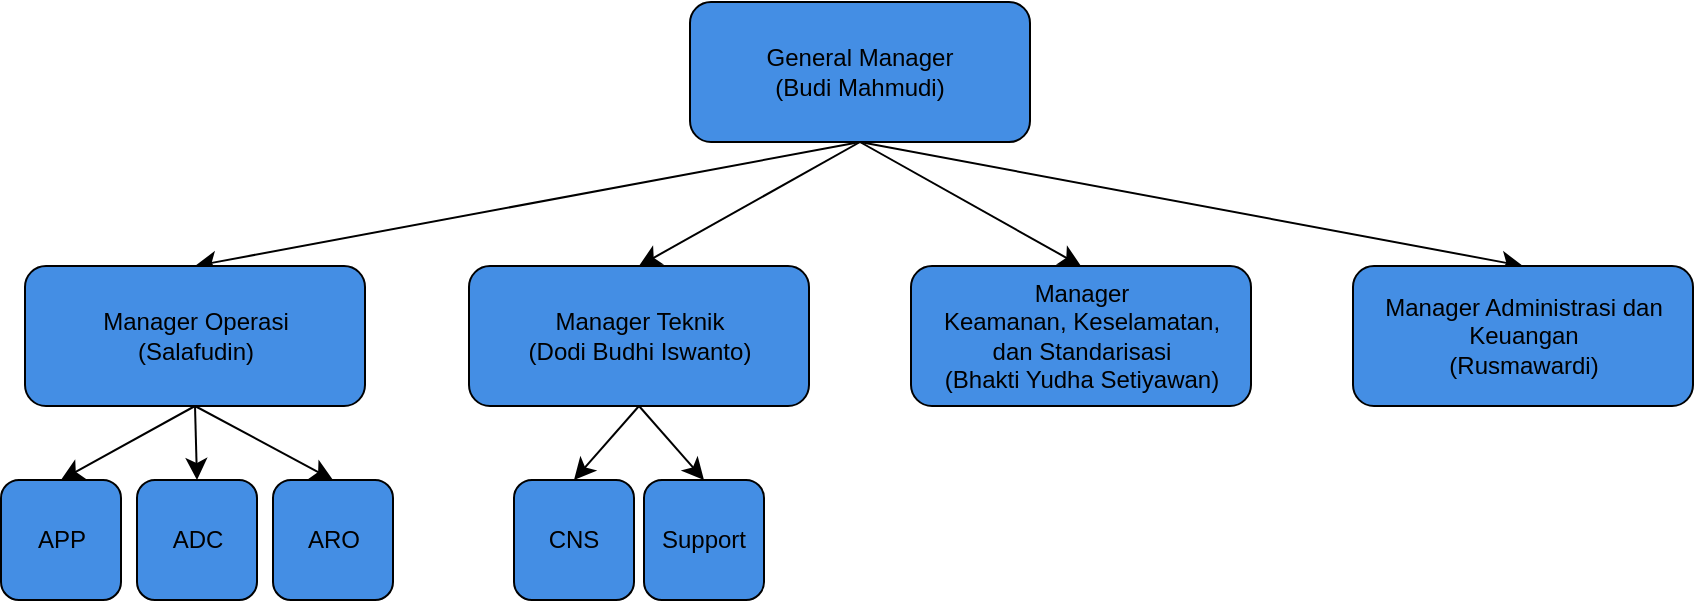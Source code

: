 <mxfile version="24.6.5" type="github">
  <diagram name="Page-1" id="rlFOnhGXenrXGNp9XBMo">
    <mxGraphModel dx="2013" dy="1053" grid="0" gridSize="10" guides="1" tooltips="1" connect="1" arrows="1" fold="1" page="0" pageScale="1" pageWidth="850" pageHeight="1100" math="0" shadow="0">
      <root>
        <mxCell id="0" />
        <mxCell id="1" parent="0" />
        <mxCell id="COhFu7XWD19Qu17OnjLu-21" style="edgeStyle=none;curved=1;rounded=0;orthogonalLoop=1;jettySize=auto;html=1;exitX=0.5;exitY=1;exitDx=0;exitDy=0;entryX=0.5;entryY=0;entryDx=0;entryDy=0;fontSize=12;startSize=8;endSize=8;movable=1;resizable=1;rotatable=1;deletable=1;editable=1;locked=0;connectable=1;fillColor=#448ee4;" edge="1" parent="1" source="COhFu7XWD19Qu17OnjLu-1" target="COhFu7XWD19Qu17OnjLu-3">
          <mxGeometry relative="1" as="geometry" />
        </mxCell>
        <mxCell id="COhFu7XWD19Qu17OnjLu-22" style="edgeStyle=none;curved=1;rounded=0;orthogonalLoop=1;jettySize=auto;html=1;exitX=0.5;exitY=1;exitDx=0;exitDy=0;entryX=0.5;entryY=0;entryDx=0;entryDy=0;fontSize=12;startSize=8;endSize=8;movable=1;resizable=1;rotatable=1;deletable=1;editable=1;locked=0;connectable=1;fillColor=#448ee4;" edge="1" parent="1" source="COhFu7XWD19Qu17OnjLu-1" target="COhFu7XWD19Qu17OnjLu-2">
          <mxGeometry relative="1" as="geometry" />
        </mxCell>
        <mxCell id="COhFu7XWD19Qu17OnjLu-23" style="edgeStyle=none;curved=1;rounded=0;orthogonalLoop=1;jettySize=auto;html=1;exitX=0.5;exitY=1;exitDx=0;exitDy=0;entryX=0.5;entryY=0;entryDx=0;entryDy=0;fontSize=12;startSize=8;endSize=8;movable=1;resizable=1;rotatable=1;deletable=1;editable=1;locked=0;connectable=1;fillColor=#448ee4;" edge="1" parent="1" source="COhFu7XWD19Qu17OnjLu-1" target="COhFu7XWD19Qu17OnjLu-4">
          <mxGeometry relative="1" as="geometry" />
        </mxCell>
        <mxCell id="COhFu7XWD19Qu17OnjLu-24" style="edgeStyle=none;curved=1;rounded=0;orthogonalLoop=1;jettySize=auto;html=1;exitX=0.5;exitY=1;exitDx=0;exitDy=0;entryX=0.5;entryY=0;entryDx=0;entryDy=0;fontSize=12;startSize=8;endSize=8;movable=1;resizable=1;rotatable=1;deletable=1;editable=1;locked=0;connectable=1;fillColor=#448ee4;" edge="1" parent="1" source="COhFu7XWD19Qu17OnjLu-1" target="COhFu7XWD19Qu17OnjLu-5">
          <mxGeometry relative="1" as="geometry" />
        </mxCell>
        <mxCell id="COhFu7XWD19Qu17OnjLu-1" value="General Manager&lt;div&gt;(Budi Mahmudi)&lt;/div&gt;" style="rounded=1;whiteSpace=wrap;html=1;movable=1;resizable=1;rotatable=1;deletable=1;editable=1;locked=0;connectable=1;fillColor=#448ee4;" vertex="1" parent="1">
          <mxGeometry x="134" y="-7" width="170" height="70" as="geometry" />
        </mxCell>
        <mxCell id="COhFu7XWD19Qu17OnjLu-13" style="edgeStyle=none;curved=1;rounded=0;orthogonalLoop=1;jettySize=auto;html=1;exitX=0.5;exitY=1;exitDx=0;exitDy=0;entryX=0.5;entryY=0;entryDx=0;entryDy=0;fontSize=12;startSize=8;endSize=8;movable=1;resizable=1;rotatable=1;deletable=1;editable=1;locked=0;connectable=1;fillColor=#448ee4;" edge="1" parent="1" source="COhFu7XWD19Qu17OnjLu-2" target="COhFu7XWD19Qu17OnjLu-11">
          <mxGeometry relative="1" as="geometry" />
        </mxCell>
        <mxCell id="COhFu7XWD19Qu17OnjLu-25" style="edgeStyle=none;curved=1;rounded=0;orthogonalLoop=1;jettySize=auto;html=1;exitX=0.5;exitY=1;exitDx=0;exitDy=0;entryX=0.5;entryY=0;entryDx=0;entryDy=0;fontSize=12;startSize=8;endSize=8;movable=1;resizable=1;rotatable=1;deletable=1;editable=1;locked=0;connectable=1;fillColor=#448ee4;" edge="1" parent="1" source="COhFu7XWD19Qu17OnjLu-2" target="COhFu7XWD19Qu17OnjLu-10">
          <mxGeometry relative="1" as="geometry" />
        </mxCell>
        <mxCell id="COhFu7XWD19Qu17OnjLu-26" style="edgeStyle=none;curved=1;rounded=0;orthogonalLoop=1;jettySize=auto;html=1;exitX=0.5;exitY=1;exitDx=0;exitDy=0;entryX=0.5;entryY=0;entryDx=0;entryDy=0;fontSize=12;startSize=8;endSize=8;movable=1;resizable=1;rotatable=1;deletable=1;editable=1;locked=0;connectable=1;fillColor=#448ee4;" edge="1" parent="1" source="COhFu7XWD19Qu17OnjLu-2" target="COhFu7XWD19Qu17OnjLu-12">
          <mxGeometry relative="1" as="geometry" />
        </mxCell>
        <mxCell id="COhFu7XWD19Qu17OnjLu-2" value="Manager Operasi&lt;div&gt;(Salafudin)&lt;/div&gt;" style="rounded=1;whiteSpace=wrap;html=1;movable=1;resizable=1;rotatable=1;deletable=1;editable=1;locked=0;connectable=1;fillColor=#448ee4;" vertex="1" parent="1">
          <mxGeometry x="-198.5" y="125" width="170" height="70" as="geometry" />
        </mxCell>
        <mxCell id="COhFu7XWD19Qu17OnjLu-19" style="edgeStyle=none;curved=1;rounded=0;orthogonalLoop=1;jettySize=auto;html=1;exitX=0.5;exitY=1;exitDx=0;exitDy=0;entryX=0.5;entryY=0;entryDx=0;entryDy=0;fontSize=12;startSize=8;endSize=8;movable=1;resizable=1;rotatable=1;deletable=1;editable=1;locked=0;connectable=1;fillColor=#448ee4;" edge="1" parent="1" source="COhFu7XWD19Qu17OnjLu-3" target="COhFu7XWD19Qu17OnjLu-16">
          <mxGeometry relative="1" as="geometry" />
        </mxCell>
        <mxCell id="COhFu7XWD19Qu17OnjLu-20" style="edgeStyle=none;curved=1;rounded=0;orthogonalLoop=1;jettySize=auto;html=1;exitX=0.5;exitY=1;exitDx=0;exitDy=0;entryX=0.5;entryY=0;entryDx=0;entryDy=0;fontSize=12;startSize=8;endSize=8;movable=1;resizable=1;rotatable=1;deletable=1;editable=1;locked=0;connectable=1;fillColor=#448ee4;" edge="1" parent="1" source="COhFu7XWD19Qu17OnjLu-3" target="COhFu7XWD19Qu17OnjLu-17">
          <mxGeometry relative="1" as="geometry" />
        </mxCell>
        <mxCell id="COhFu7XWD19Qu17OnjLu-3" value="Manager Teknik&lt;div&gt;(Dodi Budhi Iswanto)&lt;/div&gt;" style="rounded=1;whiteSpace=wrap;html=1;movable=1;resizable=1;rotatable=1;deletable=1;editable=1;locked=0;connectable=1;fillColor=#448ee4;" vertex="1" parent="1">
          <mxGeometry x="23.5" y="125" width="170" height="70" as="geometry" />
        </mxCell>
        <mxCell id="COhFu7XWD19Qu17OnjLu-4" value="Manager Keamanan,&amp;nbsp;&lt;span style=&quot;background-color: initial;&quot;&gt;Keselamatan, dan&amp;nbsp;&lt;/span&gt;&lt;span style=&quot;background-color: initial;&quot;&gt;Standarisasi&lt;/span&gt;&lt;div&gt;(Bhakti Yudha Setiyawan)&lt;/div&gt;" style="rounded=1;whiteSpace=wrap;html=1;movable=1;resizable=1;rotatable=1;deletable=1;editable=1;locked=0;connectable=1;fillColor=#448ee4;" vertex="1" parent="1">
          <mxGeometry x="244.5" y="125" width="170" height="70" as="geometry" />
        </mxCell>
        <mxCell id="COhFu7XWD19Qu17OnjLu-5" value="Manager Administrasi dan Keuangan&lt;div&gt;(Rusmawardi)&lt;/div&gt;" style="rounded=1;whiteSpace=wrap;html=1;movable=1;resizable=1;rotatable=1;deletable=1;editable=1;locked=0;connectable=1;fillColor=#448ee4;" vertex="1" parent="1">
          <mxGeometry x="465.5" y="125" width="170" height="70" as="geometry" />
        </mxCell>
        <mxCell id="COhFu7XWD19Qu17OnjLu-10" value="APP" style="rounded=1;whiteSpace=wrap;html=1;movable=1;resizable=1;rotatable=1;deletable=1;editable=1;locked=0;connectable=1;fillColor=#448ee4;" vertex="1" parent="1">
          <mxGeometry x="-210.5" y="232" width="60" height="60" as="geometry" />
        </mxCell>
        <mxCell id="COhFu7XWD19Qu17OnjLu-11" value="ADC" style="rounded=1;whiteSpace=wrap;html=1;movable=1;resizable=1;rotatable=1;deletable=1;editable=1;locked=0;connectable=1;fillColor=#448ee4;" vertex="1" parent="1">
          <mxGeometry x="-142.5" y="232" width="60" height="60" as="geometry" />
        </mxCell>
        <mxCell id="COhFu7XWD19Qu17OnjLu-12" value="ARO" style="rounded=1;whiteSpace=wrap;html=1;movable=1;resizable=1;rotatable=1;deletable=1;editable=1;locked=0;connectable=1;fillColor=#448ee4;" vertex="1" parent="1">
          <mxGeometry x="-74.5" y="232" width="60" height="60" as="geometry" />
        </mxCell>
        <mxCell id="COhFu7XWD19Qu17OnjLu-16" value="CNS" style="rounded=1;whiteSpace=wrap;html=1;movable=1;resizable=1;rotatable=1;deletable=1;editable=1;locked=0;connectable=1;fillColor=#448ee4;" vertex="1" parent="1">
          <mxGeometry x="46" y="232" width="60" height="60" as="geometry" />
        </mxCell>
        <mxCell id="COhFu7XWD19Qu17OnjLu-17" value="Support" style="rounded=1;whiteSpace=wrap;html=1;movable=1;resizable=1;rotatable=1;deletable=1;editable=1;locked=0;connectable=1;fillColor=#448ee4;" vertex="1" parent="1">
          <mxGeometry x="111" y="232" width="60" height="60" as="geometry" />
        </mxCell>
      </root>
    </mxGraphModel>
  </diagram>
</mxfile>
